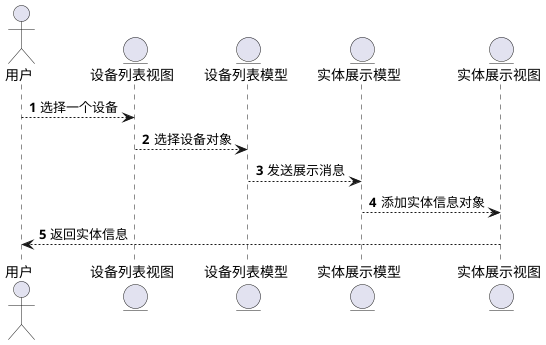 ﻿@startuml
'https://plantuml.com/sequence-diagram

autonumber

actor 用户 as User
entity 设备列表视图 as DeviceView
entity 设备列表模型 as DeviceModel
entity 实体展示模型 as InfoModel
entity 实体展示视图 as InfoView

User --> DeviceView: 选择一个设备
DeviceView --> DeviceModel: 选择设备对象
DeviceModel --> InfoModel: 发送展示消息
InfoModel --> InfoView: 添加实体信息对象
InfoView --> User: 返回实体信息

@enduml
